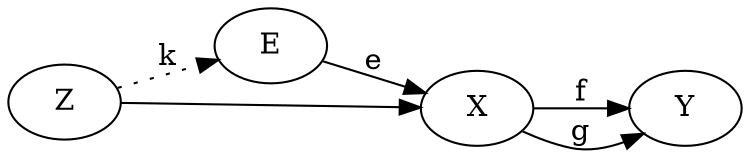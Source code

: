 digraph {
  E -> X [label = "e"];
  X -> Y [label = "f"];
  X -> Y [label = "g"];
  Z -> X;
  Z -> E [label = "k", style="dotted"];
  rankdir="LR";
}
